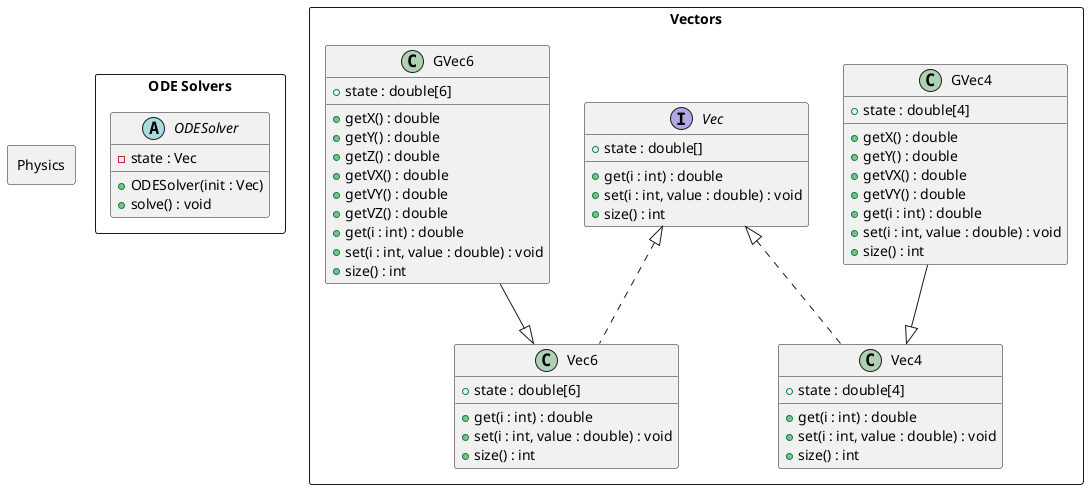 @startuml Physics - ODE Solvers interaction

rectangle "ODE Solvers" as ODES {
    abstract class ODESolver {
        -state : Vec
        +ODESolver(init : Vec)
        +solve() : void
    }
}

rectangle "Vectors" as V {
    interface Vec {
        +state : double[]
        +get(i : int) : double
        +set(i : int, value : double) : void
        +size() : int
    }

    class Vec4 {
        +state : double[4]
        +get(i : int) : double
        +set(i : int, value : double) : void
        +size() : int
    }

    class GVec4 {
        +state : double[4]
        +getX() : double
        +getY() : double
        +getVX() : double
        +getVY() : double
        +get(i : int) : double
        +set(i : int, value : double) : void
        +size() : int
    }

    class Vec6 {
        +state : double[6]
        +get(i : int) : double
        +set(i : int, value : double) : void
        +size() : int
    }

    class GVec6 {
        +state : double[6]
        +getX() : double
        +getY() : double
        +getZ() : double
        +getVX() : double
        +getVY() : double
        +getVZ() : double
        +get(i : int) : double
        +set(i : int, value : double) : void
        +size() : int
    }

    Vec6 .up.|> Vec
    Vec4 .up.|> Vec
    GVec6 --|> Vec6
    GVec4 --|> Vec4

}

rectangle "Physics" as Ph {

}

@enduml
